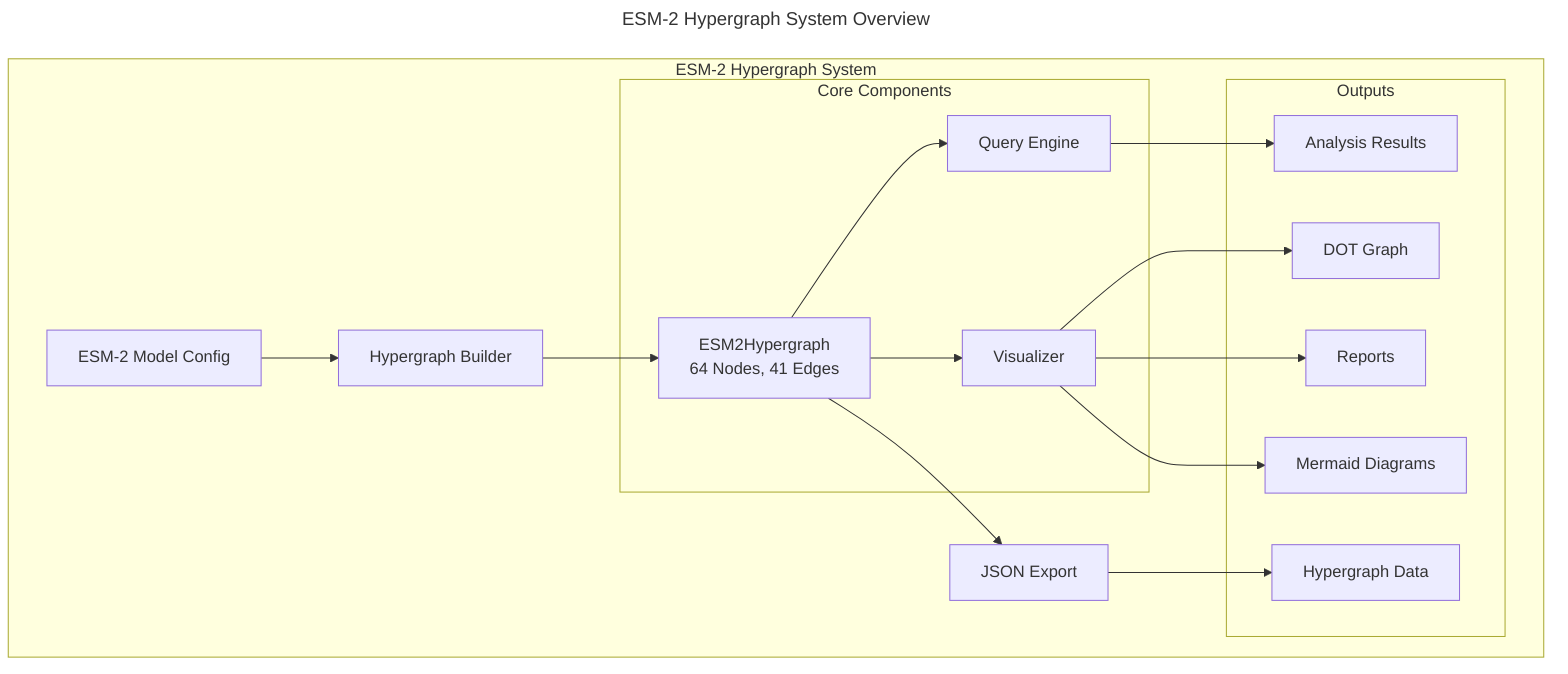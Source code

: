 ---
title: ESM-2 Hypergraph System Overview
---

graph TB
    subgraph "ESM-2 Hypergraph System"
        A[ESM-2 Model Config] --> B[Hypergraph Builder]
        B --> C[ESM2Hypergraph<br/>64 Nodes, 41 Edges]
        C --> D[Query Engine]
        C --> E[Visualizer]
        C --> F[JSON Export]
        
        D --> G[Analysis Results]
        E --> H[DOT Graph]
        E --> I[Reports]
        E --> M[Mermaid Diagrams]
        F --> J[Hypergraph Data]
        
        subgraph "Core Components"
            C
            D
            E
        end
        
        subgraph "Outputs"
            G
            H
            I
            J
            M
        end
    end